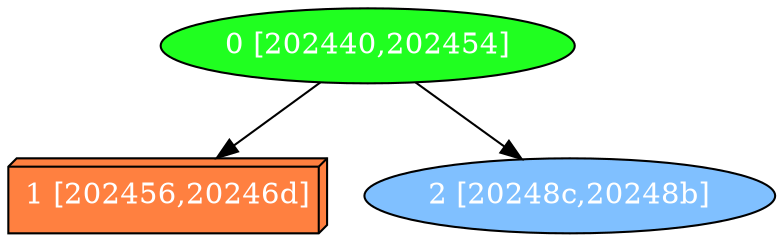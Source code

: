 diGraph libnss3{
	libnss3_0  [style=filled fillcolor="#20FF20" fontcolor="#ffffff" shape=oval label="0 [202440,202454]"]
	libnss3_1  [style=filled fillcolor="#FF8040" fontcolor="#ffffff" shape=box3d label="1 [202456,20246d]"]
	libnss3_2  [style=filled fillcolor="#80C0FF" fontcolor="#ffffff" shape=oval label="2 [20248c,20248b]"]

	libnss3_0 -> libnss3_1
	libnss3_0 -> libnss3_2
}